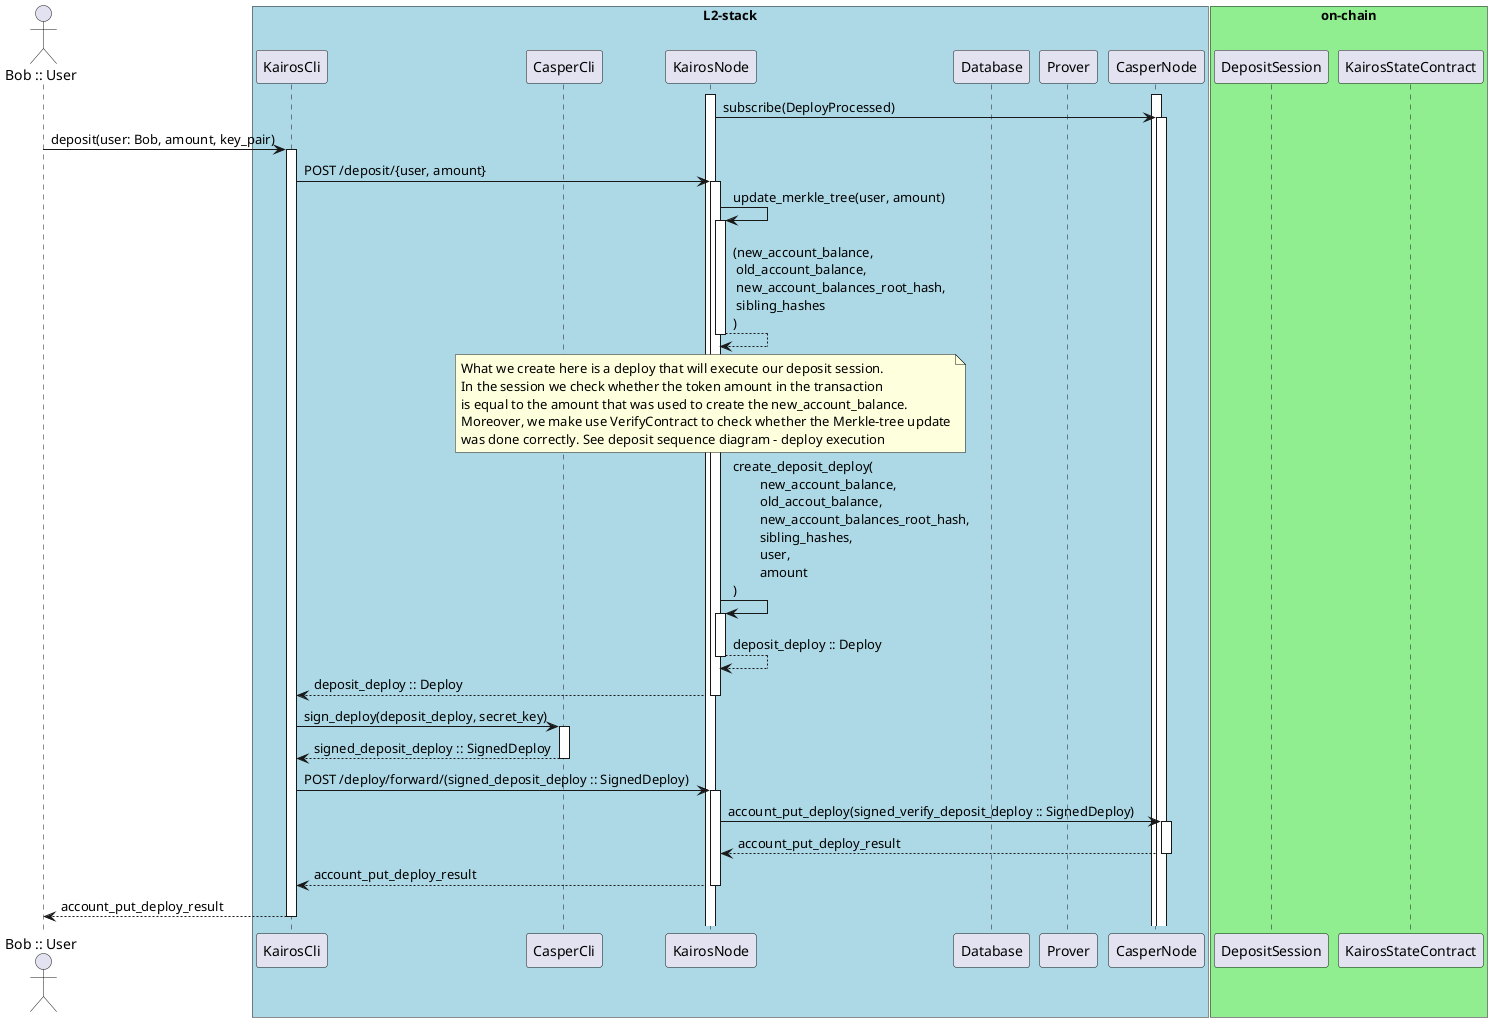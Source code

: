 @startuml
autoactivate on
actor "Bob :: User" as Bob
box "L2-stack" #LightBlue
participant KairosCli
participant CasperCli
participant KairosNode
participant Database
participant Prover
participant CasperNode
end box
box "on-chain" #LightGreen
participant DepositSession
participant KairosStateContract
end box

activate CasperNode
activate KairosNode

KairosNode -> CasperNode: subscribe(DeployProcessed)
Bob -> KairosCli: deposit(user: Bob, amount, key_pair)
KairosCli -> KairosNode: POST /deposit/{user, amount}

KairosNode -> KairosNode: update_merkle_tree(user, amount)
KairosNode --> KairosNode: (new_account_balance,\n old_account_balance,\n new_account_balances_root_hash,\n sibling_hashes\n)
note over KairosNode, KairosNode
What we create here is a deploy that will execute our deposit session.
In the session we check whether the token amount in the transaction
is equal to the amount that was used to create the new_account_balance.
Moreover, we make use VerifyContract to check whether the Merkle-tree update
was done correctly. See deposit sequence diagram - deploy execution
end note
KairosNode -> KairosNode: create_deposit_deploy(\n\tnew_account_balance,\n\told_accout_balance,\n\tnew_account_balances_root_hash,\n\tsibling_hashes,\n\tuser,\n\tamount\n)
KairosNode --> KairosNode: deposit_deploy :: Deploy
KairosNode --> KairosCli: deposit_deploy :: Deploy

KairosCli -> CasperCli: sign_deploy(deposit_deploy, secret_key)
CasperCli --> KairosCli: signed_deposit_deploy :: SignedDeploy

KairosCli -> KairosNode: POST /deploy/forward/(signed_deposit_deploy :: SignedDeploy)
KairosNode -> CasperNode: account_put_deploy(signed_verify_deposit_deploy :: SignedDeploy)
CasperNode --> KairosNode: account_put_deploy_result
KairosNode --> KairosCli: account_put_deploy_result
KairosCli --> Bob: account_put_deploy_result
@enduml
